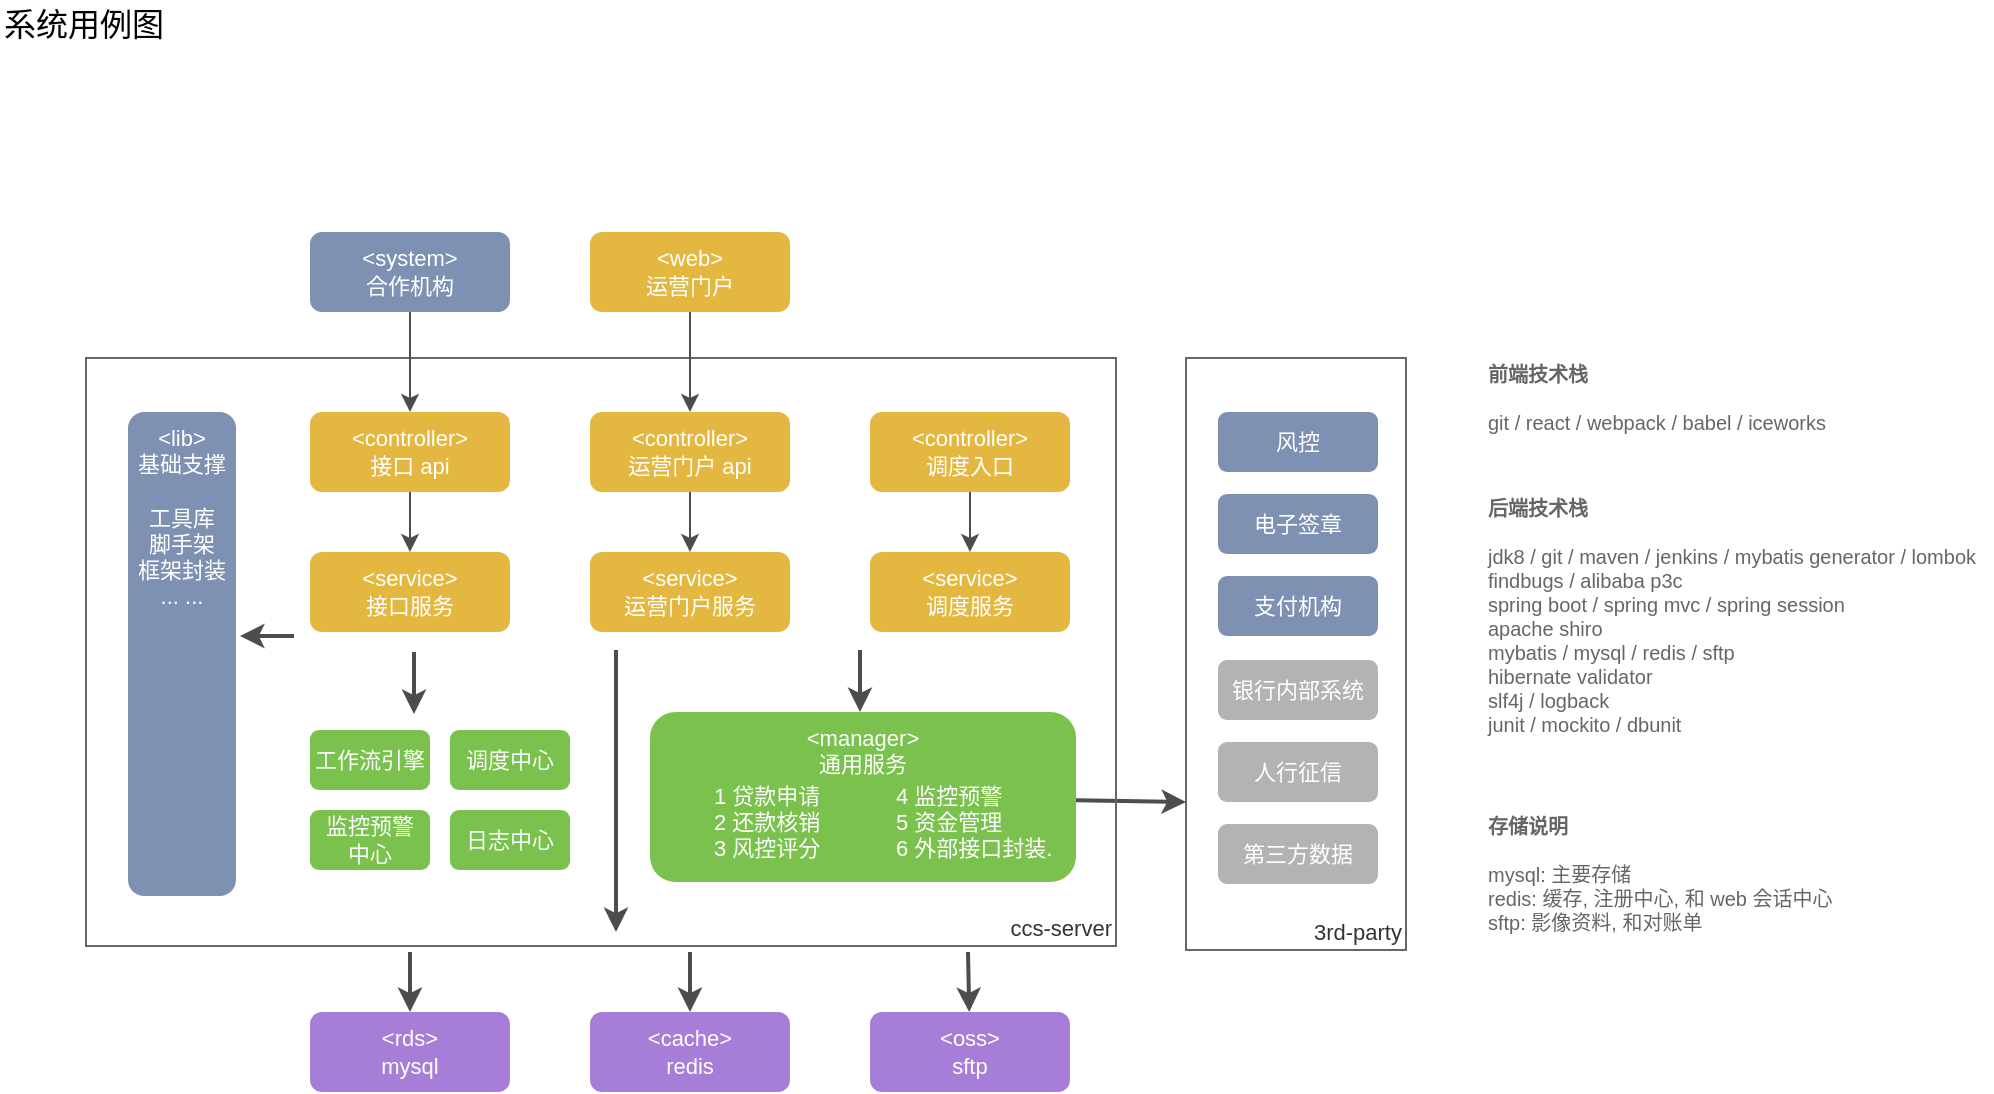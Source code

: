 <mxfile version="17.4.2" type="device"><diagram id="VGV_duBJM_k-4k3bFwkk" name="05-系统架构图"><mxGraphModel dx="1342" dy="1025" grid="0" gridSize="10" guides="1" tooltips="1" connect="1" arrows="1" fold="1" page="1" pageScale="1" pageWidth="1100" pageHeight="850" math="0" shadow="0"><root><mxCell id="AZGgZMJ6p8pBSRQ913a2-0"/><mxCell id="AZGgZMJ6p8pBSRQ913a2-1" parent="AZGgZMJ6p8pBSRQ913a2-0"/><mxCell id="AZGgZMJ6p8pBSRQ913a2-20" value="3rd-party" style="rounded=0;whiteSpace=wrap;html=1;fillColor=none;fontSize=11;fontColor=#333333;align=right;strokeColor=#666666;verticalAlign=bottom;" parent="AZGgZMJ6p8pBSRQ913a2-1" vertex="1"><mxGeometry x="627" y="206" width="110" height="296" as="geometry"/></mxCell><mxCell id="AZGgZMJ6p8pBSRQ913a2-26" style="edgeStyle=none;rounded=0;orthogonalLoop=1;jettySize=auto;html=1;fontSize=11;fontColor=#FFFFFF;strokeColor=#4D4D4D;strokeWidth=2;entryX=0;entryY=0.75;entryDx=0;entryDy=0;" parent="AZGgZMJ6p8pBSRQ913a2-1" source="AZGgZMJ6p8pBSRQ913a2-14" target="AZGgZMJ6p8pBSRQ913a2-20" edge="1"><mxGeometry relative="1" as="geometry"><mxPoint x="593" y="354" as="sourcePoint"/></mxGeometry></mxCell><mxCell id="AZGgZMJ6p8pBSRQ913a2-27" style="edgeStyle=none;rounded=0;orthogonalLoop=1;jettySize=auto;html=1;fontSize=11;fontColor=#FFFFFF;strokeColor=#4D4D4D;strokeWidth=2;" parent="AZGgZMJ6p8pBSRQ913a2-1" target="AZGgZMJ6p8pBSRQ913a2-18" edge="1"><mxGeometry relative="1" as="geometry"><mxPoint x="239" y="503" as="sourcePoint"/></mxGeometry></mxCell><mxCell id="AZGgZMJ6p8pBSRQ913a2-28" style="edgeStyle=none;rounded=0;orthogonalLoop=1;jettySize=auto;html=1;fontSize=11;fontColor=#FFFFFF;strokeColor=#4D4D4D;strokeWidth=2;" parent="AZGgZMJ6p8pBSRQ913a2-1" target="AZGgZMJ6p8pBSRQ913a2-16" edge="1"><mxGeometry relative="1" as="geometry"><mxPoint x="379" y="503" as="sourcePoint"/></mxGeometry></mxCell><mxCell id="AZGgZMJ6p8pBSRQ913a2-29" style="edgeStyle=none;rounded=0;orthogonalLoop=1;jettySize=auto;html=1;fontSize=11;fontColor=#FFFFFF;strokeColor=#4D4D4D;strokeWidth=2;" parent="AZGgZMJ6p8pBSRQ913a2-1" target="AZGgZMJ6p8pBSRQ913a2-17" edge="1"><mxGeometry relative="1" as="geometry"><mxPoint x="518" y="503" as="sourcePoint"/></mxGeometry></mxCell><mxCell id="AZGgZMJ6p8pBSRQ913a2-15" value="ccs-server" style="rounded=0;whiteSpace=wrap;html=1;fillColor=none;fontSize=11;fontColor=#333333;align=right;strokeColor=#666666;container=0;connectable=0;verticalAlign=bottom;" parent="AZGgZMJ6p8pBSRQ913a2-1" vertex="1"><mxGeometry x="77" y="206" width="515" height="294" as="geometry"><mxRectangle x="40" y="110" width="50" height="44" as="alternateBounds"/></mxGeometry></mxCell><mxCell id="AZGgZMJ6p8pBSRQ913a2-21" style="edgeStyle=none;rounded=0;orthogonalLoop=1;jettySize=auto;html=1;fontSize=11;fontColor=#FFFFFF;strokeColor=#4D4D4D;" parent="AZGgZMJ6p8pBSRQ913a2-1" source="AZGgZMJ6p8pBSRQ913a2-2" target="AZGgZMJ6p8pBSRQ913a2-4" edge="1"><mxGeometry relative="1" as="geometry"/></mxCell><mxCell id="AZGgZMJ6p8pBSRQ913a2-2" value="&amp;lt;system&amp;gt;&lt;br style=&quot;font-size: 11px;&quot;&gt;合作机构&lt;br style=&quot;font-size: 11px;&quot;&gt;" style="rounded=1;whiteSpace=wrap;html=1;fillColor=#7F91B3;strokeColor=none;fontColor=#FFFFFF;fontSize=11;" parent="AZGgZMJ6p8pBSRQ913a2-1" vertex="1"><mxGeometry x="189" y="143" width="100" height="40" as="geometry"/></mxCell><mxCell id="AZGgZMJ6p8pBSRQ913a2-22" style="edgeStyle=none;rounded=0;orthogonalLoop=1;jettySize=auto;html=1;fontSize=11;fontColor=#FFFFFF;strokeColor=#4D4D4D;" parent="AZGgZMJ6p8pBSRQ913a2-1" source="AZGgZMJ6p8pBSRQ913a2-3" target="AZGgZMJ6p8pBSRQ913a2-5" edge="1"><mxGeometry relative="1" as="geometry"/></mxCell><mxCell id="AZGgZMJ6p8pBSRQ913a2-3" value="&amp;lt;web&amp;gt;&lt;br style=&quot;font-size: 11px;&quot;&gt;运营门户&lt;br style=&quot;font-size: 11px;&quot;&gt;" style="rounded=1;whiteSpace=wrap;html=1;fillColor=#E4B840;strokeColor=none;fontColor=#FFFFFF;fontSize=11;" parent="AZGgZMJ6p8pBSRQ913a2-1" vertex="1"><mxGeometry x="329" y="143" width="100" height="40" as="geometry"/></mxCell><mxCell id="AZGgZMJ6p8pBSRQ913a2-24" style="edgeStyle=none;rounded=0;orthogonalLoop=1;jettySize=auto;html=1;fontSize=11;fontColor=#FFFFFF;strokeColor=#4D4D4D;" parent="AZGgZMJ6p8pBSRQ913a2-1" source="AZGgZMJ6p8pBSRQ913a2-4" target="AZGgZMJ6p8pBSRQ913a2-7" edge="1"><mxGeometry relative="1" as="geometry"/></mxCell><mxCell id="AZGgZMJ6p8pBSRQ913a2-4" value="&amp;lt;controller&amp;gt;&lt;br style=&quot;font-size: 11px;&quot;&gt;接口 api&lt;br style=&quot;font-size: 11px;&quot;&gt;" style="rounded=1;whiteSpace=wrap;html=1;fillColor=#E4B840;strokeColor=none;fontColor=#FFFFFF;fontSize=11;" parent="AZGgZMJ6p8pBSRQ913a2-1" vertex="1"><mxGeometry x="189" y="233" width="100" height="40" as="geometry"/></mxCell><mxCell id="AZGgZMJ6p8pBSRQ913a2-23" style="edgeStyle=none;rounded=0;orthogonalLoop=1;jettySize=auto;html=1;fontSize=11;fontColor=#FFFFFF;strokeColor=#4D4D4D;" parent="AZGgZMJ6p8pBSRQ913a2-1" source="AZGgZMJ6p8pBSRQ913a2-5" target="AZGgZMJ6p8pBSRQ913a2-8" edge="1"><mxGeometry relative="1" as="geometry"/></mxCell><mxCell id="AZGgZMJ6p8pBSRQ913a2-5" value="&amp;lt;controller&amp;gt;&lt;br style=&quot;font-size: 11px;&quot;&gt;运营门户 api&lt;br style=&quot;font-size: 11px;&quot;&gt;" style="rounded=1;whiteSpace=wrap;html=1;fillColor=#E4B840;strokeColor=none;fontColor=#FFFFFF;fontSize=11;" parent="AZGgZMJ6p8pBSRQ913a2-1" vertex="1"><mxGeometry x="329" y="233" width="100" height="40" as="geometry"/></mxCell><mxCell id="AZGgZMJ6p8pBSRQ913a2-25" style="edgeStyle=none;rounded=0;orthogonalLoop=1;jettySize=auto;html=1;fontSize=11;fontColor=#FFFFFF;strokeColor=#4D4D4D;" parent="AZGgZMJ6p8pBSRQ913a2-1" source="AZGgZMJ6p8pBSRQ913a2-6" target="AZGgZMJ6p8pBSRQ913a2-9" edge="1"><mxGeometry relative="1" as="geometry"/></mxCell><mxCell id="AZGgZMJ6p8pBSRQ913a2-6" value="&amp;lt;controller&amp;gt;&lt;br style=&quot;font-size: 11px;&quot;&gt;调度入口&lt;br style=&quot;font-size: 11px;&quot;&gt;" style="rounded=1;whiteSpace=wrap;html=1;fillColor=#E4B840;strokeColor=none;fontColor=#FFFFFF;fontSize=11;" parent="AZGgZMJ6p8pBSRQ913a2-1" vertex="1"><mxGeometry x="469" y="233" width="100" height="40" as="geometry"/></mxCell><mxCell id="AZGgZMJ6p8pBSRQ913a2-7" value="&amp;lt;service&amp;gt;&lt;br style=&quot;font-size: 11px;&quot;&gt;接口服务&lt;br style=&quot;font-size: 11px;&quot;&gt;" style="rounded=1;whiteSpace=wrap;html=1;fillColor=#E4B840;strokeColor=none;fontColor=#FFFFFF;fontSize=11;" parent="AZGgZMJ6p8pBSRQ913a2-1" vertex="1"><mxGeometry x="189" y="303" width="100" height="40" as="geometry"/></mxCell><mxCell id="AZGgZMJ6p8pBSRQ913a2-8" value="&amp;lt;service&amp;gt;&lt;br style=&quot;font-size: 11px;&quot;&gt;运营门户服务&lt;br style=&quot;font-size: 11px;&quot;&gt;" style="rounded=1;whiteSpace=wrap;html=1;fillColor=#E4B840;strokeColor=none;fontColor=#FFFFFF;fontSize=11;" parent="AZGgZMJ6p8pBSRQ913a2-1" vertex="1"><mxGeometry x="329" y="303" width="100" height="40" as="geometry"/></mxCell><mxCell id="AZGgZMJ6p8pBSRQ913a2-9" value="&amp;lt;service&amp;gt;&lt;br style=&quot;font-size: 11px;&quot;&gt;调度服务&lt;br style=&quot;font-size: 11px;&quot;&gt;" style="rounded=1;whiteSpace=wrap;html=1;fillColor=#E4B840;strokeColor=none;fontColor=#FFFFFF;fontSize=11;" parent="AZGgZMJ6p8pBSRQ913a2-1" vertex="1"><mxGeometry x="469" y="303" width="100" height="40" as="geometry"/></mxCell><mxCell id="AZGgZMJ6p8pBSRQ913a2-10" value="风控&lt;br style=&quot;font-size: 11px;&quot;&gt;" style="rounded=1;whiteSpace=wrap;html=1;fillColor=#7F91B3;strokeColor=none;fontColor=#ffffff;fontSize=11;" parent="AZGgZMJ6p8pBSRQ913a2-1" vertex="1"><mxGeometry x="643" y="233" width="80" height="30" as="geometry"/></mxCell><mxCell id="AZGgZMJ6p8pBSRQ913a2-11" value="电子签章&lt;br style=&quot;font-size: 11px;&quot;&gt;" style="rounded=1;whiteSpace=wrap;html=1;fillColor=#7F91B3;strokeColor=none;fontColor=#ffffff;fontSize=11;" parent="AZGgZMJ6p8pBSRQ913a2-1" vertex="1"><mxGeometry x="643" y="274" width="80" height="30" as="geometry"/></mxCell><mxCell id="AZGgZMJ6p8pBSRQ913a2-12" value="支付机构&lt;br style=&quot;font-size: 11px;&quot;&gt;" style="rounded=1;whiteSpace=wrap;html=1;fillColor=#7F91B3;strokeColor=none;fontColor=#ffffff;fontSize=11;" parent="AZGgZMJ6p8pBSRQ913a2-1" vertex="1"><mxGeometry x="643" y="315" width="80" height="30" as="geometry"/></mxCell><mxCell id="AZGgZMJ6p8pBSRQ913a2-13" value="&amp;lt;lib&amp;gt;&lt;br style=&quot;font-size: 11px&quot;&gt;基础支撑&lt;br style=&quot;font-size: 11px&quot;&gt;&lt;br style=&quot;font-size: 11px&quot;&gt;工具库&lt;br style=&quot;font-size: 11px&quot;&gt;脚手架&lt;br style=&quot;font-size: 11px&quot;&gt;框架封装&lt;br style=&quot;font-size: 11px&quot;&gt;... ...&lt;br style=&quot;font-size: 11px&quot;&gt;" style="rounded=1;whiteSpace=wrap;html=1;fillColor=#7F91B3;strokeColor=none;fontColor=#ffffff;fontSize=11;align=center;verticalAlign=top;" parent="AZGgZMJ6p8pBSRQ913a2-1" vertex="1"><mxGeometry x="98" y="233" width="54" height="242" as="geometry"/></mxCell><mxCell id="AZGgZMJ6p8pBSRQ913a2-14" value="&amp;lt;manager&amp;gt;&lt;br style=&quot;font-size: 11px&quot;&gt;通用服务&lt;br style=&quot;font-size: 11px&quot;&gt;" style="rounded=1;whiteSpace=wrap;html=1;fillColor=#7AC24D;strokeColor=none;fontColor=#FFFFFF;fontSize=11;verticalAlign=top;" parent="AZGgZMJ6p8pBSRQ913a2-1" vertex="1"><mxGeometry x="359" y="383" width="213" height="85" as="geometry"/></mxCell><mxCell id="AZGgZMJ6p8pBSRQ913a2-16" value="&amp;lt;cache&amp;gt;&lt;br style=&quot;font-size: 11px;&quot;&gt;redis&lt;br style=&quot;font-size: 11px;&quot;&gt;" style="rounded=1;whiteSpace=wrap;html=1;fillColor=#A77ED7;strokeColor=none;fontColor=#FFFFFF;fontSize=11;flipV=1;" parent="AZGgZMJ6p8pBSRQ913a2-1" vertex="1"><mxGeometry x="329" y="533" width="100" height="40" as="geometry"/></mxCell><mxCell id="AZGgZMJ6p8pBSRQ913a2-17" value="&amp;lt;oss&amp;gt;&lt;br style=&quot;font-size: 11px;&quot;&gt;sftp&lt;br style=&quot;font-size: 11px;&quot;&gt;" style="rounded=1;whiteSpace=wrap;html=1;fillColor=#A77ED7;strokeColor=none;fontColor=#FFFFFF;fontSize=11;flipV=1;" parent="AZGgZMJ6p8pBSRQ913a2-1" vertex="1"><mxGeometry x="469" y="533" width="100" height="40" as="geometry"/></mxCell><mxCell id="AZGgZMJ6p8pBSRQ913a2-18" value="&amp;lt;rds&amp;gt;&lt;br style=&quot;font-size: 11px;&quot;&gt;mysql&lt;br style=&quot;font-size: 11px;&quot;&gt;" style="rounded=1;whiteSpace=wrap;html=1;fillColor=#A77ED7;strokeColor=none;fontColor=#FFFFFF;fontSize=11;flipV=1;" parent="AZGgZMJ6p8pBSRQ913a2-1" vertex="1"><mxGeometry x="189" y="533" width="100" height="40" as="geometry"/></mxCell><mxCell id="AZGgZMJ6p8pBSRQ913a2-33" value="" style="endArrow=classic;html=1;fontSize=11;fontColor=#FFFFFF;strokeColor=#4D4D4D;strokeWidth=2;" parent="AZGgZMJ6p8pBSRQ913a2-1" edge="1"><mxGeometry width="50" height="50" relative="1" as="geometry"><mxPoint x="181" y="345" as="sourcePoint"/><mxPoint x="154" y="345" as="targetPoint"/></mxGeometry></mxCell><mxCell id="AZGgZMJ6p8pBSRQ913a2-36" value="" style="endArrow=classic;html=1;fontSize=11;fontColor=#FFFFFF;strokeColor=#4D4D4D;strokeWidth=2;entryX=0.5;entryY=0;entryDx=0;entryDy=0;" parent="AZGgZMJ6p8pBSRQ913a2-1" edge="1"><mxGeometry width="50" height="50" relative="1" as="geometry"><mxPoint x="464" y="352" as="sourcePoint"/><mxPoint x="464" y="383" as="targetPoint"/></mxGeometry></mxCell><mxCell id="AZGgZMJ6p8pBSRQ913a2-38" value="工作流引擎&lt;br style=&quot;font-size: 11px&quot;&gt;" style="rounded=1;whiteSpace=wrap;html=1;fillColor=#7AC24D;strokeColor=none;fontColor=#FFFFFF;fontSize=11;flipV=1;" parent="AZGgZMJ6p8pBSRQ913a2-1" vertex="1"><mxGeometry x="189" y="392" width="60" height="30" as="geometry"/></mxCell><mxCell id="AZGgZMJ6p8pBSRQ913a2-39" value="调度中心&lt;br style=&quot;font-size: 11px&quot;&gt;" style="rounded=1;whiteSpace=wrap;html=1;fillColor=#7AC24D;strokeColor=none;fontColor=#FFFFFF;fontSize=11;flipV=1;" parent="AZGgZMJ6p8pBSRQ913a2-1" vertex="1"><mxGeometry x="259" y="392" width="60" height="30" as="geometry"/></mxCell><mxCell id="AZGgZMJ6p8pBSRQ913a2-42" value="监控预警&lt;br&gt;中心&lt;br style=&quot;font-size: 11px&quot;&gt;" style="rounded=1;whiteSpace=wrap;html=1;fillColor=#7AC24D;strokeColor=none;fontColor=#FFFFFF;fontSize=11;flipV=1;" parent="AZGgZMJ6p8pBSRQ913a2-1" vertex="1"><mxGeometry x="189" y="432" width="60" height="30" as="geometry"/></mxCell><mxCell id="AZGgZMJ6p8pBSRQ913a2-43" value="日志中心&lt;br style=&quot;font-size: 11px&quot;&gt;" style="rounded=1;whiteSpace=wrap;html=1;fillColor=#7AC24D;strokeColor=none;fontColor=#FFFFFF;fontSize=11;flipV=1;" parent="AZGgZMJ6p8pBSRQ913a2-1" vertex="1"><mxGeometry x="259" y="432" width="60" height="30" as="geometry"/></mxCell><mxCell id="AZGgZMJ6p8pBSRQ913a2-44" value="" style="endArrow=classic;html=1;fontSize=11;fontColor=#FFFFFF;strokeColor=#4D4D4D;strokeWidth=2;" parent="AZGgZMJ6p8pBSRQ913a2-1" edge="1"><mxGeometry width="50" height="50" relative="1" as="geometry"><mxPoint x="241" y="353" as="sourcePoint"/><mxPoint x="241" y="384" as="targetPoint"/></mxGeometry></mxCell><mxCell id="AZGgZMJ6p8pBSRQ913a2-45" value="&lt;b style=&quot;font-size: 10px;&quot;&gt;前端技术栈&lt;br style=&quot;font-size: 10px;&quot;&gt;&lt;/b&gt;&lt;br style=&quot;font-size: 10px;&quot;&gt;git / react / webpack / babel / iceworks&lt;br style=&quot;font-size: 10px;&quot;&gt;" style="text;html=1;resizable=0;points=[];autosize=1;align=left;verticalAlign=top;spacingTop=-4;fontSize=10;fontColor=#666666;" parent="AZGgZMJ6p8pBSRQ913a2-1" vertex="1"><mxGeometry x="776" y="206" width="213" height="42" as="geometry"/></mxCell><mxCell id="AZGgZMJ6p8pBSRQ913a2-46" value="&lt;b style=&quot;font-size: 10px&quot;&gt;后端技术栈&lt;br style=&quot;font-size: 10px&quot;&gt;&lt;/b&gt;&lt;br style=&quot;font-size: 10px&quot;&gt;jdk8 / git / maven / jenkins / mybatis generator / lombok&lt;br style=&quot;font-size: 10px&quot;&gt;findbugs / alibaba p3c&lt;br style=&quot;font-size: 10px&quot;&gt;spring boot / spring mvc / spring session&lt;br style=&quot;font-size: 10px&quot;&gt;apache shiro&lt;br style=&quot;font-size: 10px&quot;&gt;mybatis / mysql / redis / sftp&lt;br style=&quot;font-size: 10px&quot;&gt;hibernate validator&lt;br style=&quot;font-size: 10px&quot;&gt;slf4j / logback&lt;br style=&quot;font-size: 10px&quot;&gt;junit / mockito / dbunit&lt;br style=&quot;font-size: 10px&quot;&gt;" style="text;html=1;resizable=0;points=[];autosize=1;align=left;verticalAlign=top;spacingTop=-4;fontSize=10;fontColor=#666666;" parent="AZGgZMJ6p8pBSRQ913a2-1" vertex="1"><mxGeometry x="776" y="273" width="254" height="120" as="geometry"/></mxCell><mxCell id="AZGgZMJ6p8pBSRQ913a2-47" value="&lt;b style=&quot;font-size: 10px&quot;&gt;存储说明&lt;br style=&quot;font-size: 10px&quot;&gt;&lt;/b&gt;&lt;br style=&quot;font-size: 10px&quot;&gt;mysql: 主要存储&lt;br style=&quot;font-size: 10px&quot;&gt;redis: 缓存, 注册中心, 和 web 会话中心&lt;br style=&quot;font-size: 10px&quot;&gt;sftp: 影像资料, 和对账单&lt;br style=&quot;font-size: 10px&quot;&gt;" style="text;html=1;resizable=0;points=[];autosize=1;align=left;verticalAlign=top;spacingTop=-4;fontSize=10;fontColor=#666666;" parent="AZGgZMJ6p8pBSRQ913a2-1" vertex="1"><mxGeometry x="776" y="432" width="182" height="60" as="geometry"/></mxCell><mxCell id="AZGgZMJ6p8pBSRQ913a2-49" value="银行内部系统&lt;br style=&quot;font-size: 11px&quot;&gt;" style="rounded=1;whiteSpace=wrap;html=1;fillColor=#B3B3B3;strokeColor=none;fontColor=#ffffff;fontSize=11;" parent="AZGgZMJ6p8pBSRQ913a2-1" vertex="1"><mxGeometry x="643" y="357" width="80" height="30" as="geometry"/></mxCell><mxCell id="AZGgZMJ6p8pBSRQ913a2-52" value="人行征信&lt;br style=&quot;font-size: 11px&quot;&gt;" style="rounded=1;whiteSpace=wrap;html=1;fillColor=#B3B3B3;strokeColor=none;fontColor=#ffffff;fontSize=11;" parent="AZGgZMJ6p8pBSRQ913a2-1" vertex="1"><mxGeometry x="643" y="398" width="80" height="30" as="geometry"/></mxCell><mxCell id="AZGgZMJ6p8pBSRQ913a2-53" value="第三方数据&lt;br style=&quot;font-size: 11px&quot;&gt;" style="rounded=1;whiteSpace=wrap;html=1;fillColor=#B3B3B3;strokeColor=none;fontColor=#ffffff;fontSize=11;" parent="AZGgZMJ6p8pBSRQ913a2-1" vertex="1"><mxGeometry x="643" y="439" width="80" height="30" as="geometry"/></mxCell><mxCell id="AZGgZMJ6p8pBSRQ913a2-54" value="1 贷款申请&lt;br style=&quot;font-size: 11px;&quot;&gt;2 还款核销&lt;br style=&quot;font-size: 11px;&quot;&gt;3 风控评分&lt;br style=&quot;font-size: 11px;&quot;&gt;" style="text;html=1;resizable=0;points=[];autosize=1;align=left;verticalAlign=top;spacingTop=-4;fontSize=11;fontColor=#FFFFFF;" parent="AZGgZMJ6p8pBSRQ913a2-1" vertex="1"><mxGeometry x="389" y="416" width="58" height="36" as="geometry"/></mxCell><mxCell id="AZGgZMJ6p8pBSRQ913a2-55" value="4 监控预警&lt;br style=&quot;font-size: 11px&quot;&gt;5 资金管理&lt;br style=&quot;font-size: 11px&quot;&gt;6 外部接口封装.&lt;br style=&quot;font-size: 11px&quot;&gt;" style="text;html=1;resizable=0;points=[];autosize=1;align=left;verticalAlign=top;spacingTop=-4;fontSize=11;fontColor=#FFFFFF;" parent="AZGgZMJ6p8pBSRQ913a2-1" vertex="1"><mxGeometry x="480" y="416" width="88" height="39" as="geometry"/></mxCell><mxCell id="LuIVWHgogCIjYMKrQLR4-0" value="" style="endArrow=classic;html=1;fontSize=11;fontColor=#FFFFFF;strokeColor=#4D4D4D;strokeWidth=2;" parent="AZGgZMJ6p8pBSRQ913a2-1" edge="1"><mxGeometry width="50" height="50" relative="1" as="geometry"><mxPoint x="342" y="352" as="sourcePoint"/><mxPoint x="342" y="493" as="targetPoint"/></mxGeometry></mxCell><mxCell id="uDe8Fske4u50tVEsUE9k-0" value="系统用例图" style="text;html=1;resizable=0;points=[];autosize=1;align=left;verticalAlign=top;spacingTop=-4;fontSize=16;fontColor=#000;fontStyle=0;spacingBottom=0;" parent="AZGgZMJ6p8pBSRQ913a2-1" vertex="1"><mxGeometry x="34" y="27" width="90" height="19" as="geometry"/></mxCell></root></mxGraphModel></diagram></mxfile>